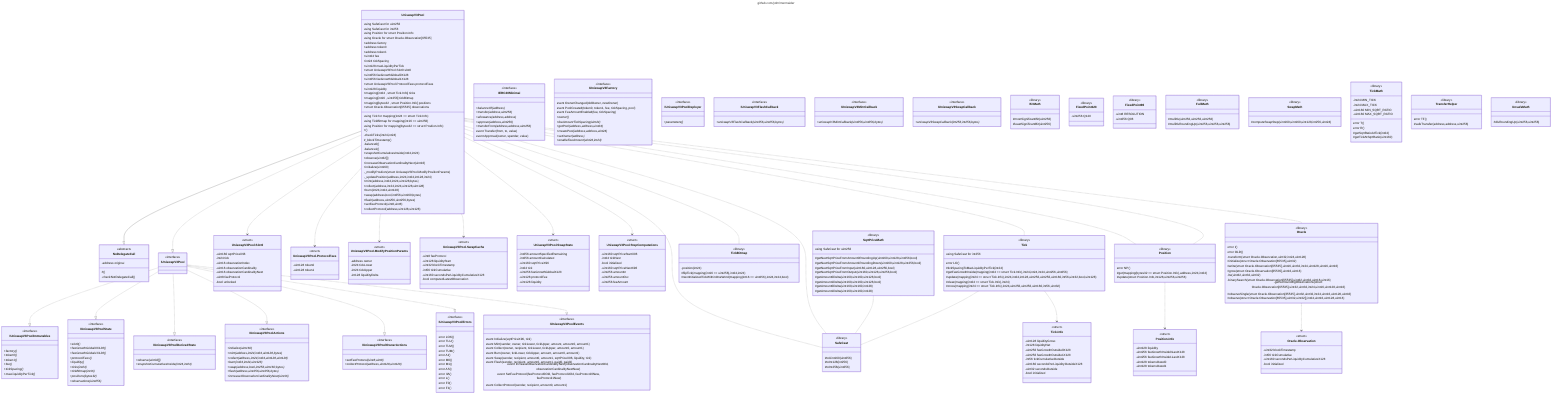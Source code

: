 ---
title: github.com/ydm/mermaider
---
classDiagram
class `NoDelegateCall` {
    <<abstract>>
    -address original
    #()
    -checkNotDelegateCall()
}
class `UniswapV3Pool` {
    using SafeCast for uint256
    using SafeCast for int256
    using Tick for mapping(int24 => struct Tick.Info)
    using TickBitmap for mapping(int16 => uint256)
    using Position for mapping(bytes32 => struct Position.Info)
    using Position for struct Position.Info
    using Oracle for struct Oracle.Observation[65535]
    +address factory
    +address token0
    +address token1
    +uint24 fee
    +int24 tickSpacing
    +uint128 maxLiquidityPerTick
    +struct UniswapV3Pool.Slot0 slot0
    +uint256 feeGrowthGlobal0X128
    +uint256 feeGrowthGlobal1X128
    +struct UniswapV3Pool.ProtocolFees protocolFees
    +uint128 liquidity
    +mapping[int24 , struct Tick.Info] ticks
    +mapping[int16 , uint256] tickBitmap
    +mapping[bytes32 , struct Position.Info] positions
    +struct Oracle.Observation[65535] observations
    +()
    -checkTicks(int24,int24)
    #_blockTimestamp()
    -balance0()
    -balance1()
    +snapshotCumulativesInside(int24,int24)
    +observe(uint32[])
    +increaseObservationCardinalityNext(uint16)
    +initialize(uint160)
    -_modifyPosition(struct UniswapV3Pool.ModifyPositionParams)
    -_updatePosition(address,int24,int24,int128,int24)
    +mint(address,int24,int24,uint128,bytes)
    +collect(address,int24,int24,uint128,uint128)
    +burn(int24,int24,uint128)
    +swap(address,bool,int256,uint160,bytes)
    +flash(address,uint256,uint256,bytes)
    +setFeeProtocol(uint8,uint8)
    +collectProtocol(address,uint128,uint128)
}
`UniswapV3Pool` ..|> `IUniswapV3Pool`
`UniswapV3Pool` --|> `NoDelegateCall`
`UniswapV3Pool` ..> `UniswapV3Pool.Slot0`
`UniswapV3Pool` ..> `UniswapV3Pool.ProtocolFees`
`UniswapV3Pool` ..> `UniswapV3Pool.ModifyPositionParams`
`UniswapV3Pool` ..> `UniswapV3Pool.SwapCache`
`UniswapV3Pool` ..> `UniswapV3Pool.SwapState`
`UniswapV3Pool` ..> `UniswapV3Pool.StepComputations`
`UniswapV3Pool` .. `SafeCast`
`UniswapV3Pool` .. `SafeCast`
`UniswapV3Pool` .. `Tick`
`UniswapV3Pool` .. `TickBitmap`
`UniswapV3Pool` .. `Position`
`UniswapV3Pool` .. `Position`
`UniswapV3Pool` .. `Oracle`
class `UniswapV3Pool.Slot0` {
    <<struct>>
    -uint160 sqrtPriceX96
    -int24 tick
    -uint16 observationIndex
    -uint16 observationCardinality
    -uint16 observationCardinalityNext
    -uint8 feeProtocol
    -bool unlocked
}
class `UniswapV3Pool.ProtocolFees` {
    <<struct>>
    -uint128 token0
    -uint128 token1
}
class `UniswapV3Pool.ModifyPositionParams` {
    <<struct>>
    -address owner
    -int24 tickLower
    -int24 tickUpper
    -int128 liquidityDelta
}
class `UniswapV3Pool.SwapCache` {
    <<struct>>
    -uint8 feeProtocol
    -uint128 liquidityStart
    -uint32 blockTimestamp
    -int56 tickCumulative
    -uint160 secondsPerLiquidityCumulativeX128
    -bool computedLatestObservation
}
class `UniswapV3Pool.SwapState` {
    <<struct>>
    -int256 amountSpecifiedRemaining
    -int256 amountCalculated
    -uint160 sqrtPriceX96
    -int24 tick
    -uint256 feeGrowthGlobalX128
    -uint128 protocolFee
    -uint128 liquidity
}
class `UniswapV3Pool.StepComputations` {
    <<struct>>
    -uint160 sqrtPriceStartX96
    -int24 tickNext
    -bool initialized
    -uint160 sqrtPriceNextX96
    -uint256 amountIn
    -uint256 amountOut
    -uint256 feeAmount
}
class `IERC20Minimal` {
    <<interface>>
    +balanceOf(address)*
    +transfer(address,uint256)*
    +allowance(address,address)*
    +approve(address,uint256)*
    +transferFrom(address,address,uint256)*
    event Transfer(from, to, value)
    event Approval(owner, spender, value)
}
class `IUniswapV3Factory` {
    <<interface>>
    event OwnerChanged(oldOwner, newOwner)
    event PoolCreated(token0, token1, fee, tickSpacing, pool)
    event FeeAmountEnabled(fee, tickSpacing)
    +owner()*
    +feeAmountTickSpacing(uint24)*
    +getPool(address,address,uint24)*
    +createPool(address,address,uint24)*
    +setOwner(address)*
    +enableFeeAmount(uint24,int24)*
}
class `IUniswapV3Pool` {
    <<interface>>
}
`IUniswapV3Pool` ..|> `IUniswapV3PoolImmutables`
`IUniswapV3Pool` ..|> `IUniswapV3PoolState`
`IUniswapV3Pool` ..|> `IUniswapV3PoolDerivedState`
`IUniswapV3Pool` ..|> `IUniswapV3PoolActions`
`IUniswapV3Pool` ..|> `IUniswapV3PoolOwnerActions`
`IUniswapV3Pool` ..|> `IUniswapV3PoolErrors`
`IUniswapV3Pool` ..|> `IUniswapV3PoolEvents`
class `IUniswapV3PoolDeployer` {
    <<interface>>
    +parameters()*
}
class `IUniswapV3FlashCallback` {
    <<interface>>
    +uniswapV3FlashCallback(uint256,uint256,bytes)*
}
class `IUniswapV3MintCallback` {
    <<interface>>
    +uniswapV3MintCallback(uint256,uint256,bytes)*
}
class `IUniswapV3SwapCallback` {
    <<interface>>
    +uniswapV3SwapCallback(int256,int256,bytes)*
}
class `IUniswapV3PoolActions` {
    <<interface>>
    +initialize(uint160)*
    +mint(address,int24,int24,uint128,bytes)*
    +collect(address,int24,int24,uint128,uint128)*
    +burn(int24,int24,uint128)*
    +swap(address,bool,int256,uint160,bytes)*
    +flash(address,uint256,uint256,bytes)*
    +increaseObservationCardinalityNext(uint16)*
}
class `IUniswapV3PoolDerivedState` {
    <<interface>>
    +observe(uint32[])*
    +snapshotCumulativesInside(int24,int24)*
}
class `IUniswapV3PoolErrors` {
    <<interface>>
    error LOK()
    error TLU()
    error TLM()
    error TUM()
    error AI()
    error M0()
    error M1()
    error AS()
    error IIA()
    error L()
    error F0()
    error F1()
}
class `IUniswapV3PoolEvents` {
    <<interface>>
    event Initialize(sqrtPriceX96, tick)
    event Mint(sender, owner, tickLower, tickUpper, amount, amount0, amount1)
    event Collect(owner, recipient, tickLower, tickUpper, amount0, amount1)
    event Burn(owner, tickLower, tickUpper, amount, amount0, amount1)
    event Swap(sender, recipient, amount0, amount1, sqrtPriceX96, liquidity, tick)
    event Flash(sender, recipient, amount0, amount1, paid0, paid1)
    event IncreaseObservationCardinalityNext(observationCardinalityNextOld, observationCardinalityNextNew)
    event SetFeeProtocol(feeProtocol0Old, feeProtocol1Old, feeProtocol0New, feeProtocol1New)
    event CollectProtocol(sender, recipient, amount0, amount1)
}
class `IUniswapV3PoolImmutables` {
    <<interface>>
    +factory()*
    +token0()*
    +token1()*
    +fee()*
    +tickSpacing()*
    +maxLiquidityPerTick()*
}
class `IUniswapV3PoolOwnerActions` {
    <<interface>>
    +setFeeProtocol(uint8,uint8)*
    +collectProtocol(address,uint128,uint128)*
}
class `IUniswapV3PoolState` {
    <<interface>>
    +slot0()*
    +feeGrowthGlobal0X128()*
    +feeGrowthGlobal1X128()*
    +protocolFees()*
    +liquidity()*
    +ticks(int24)*
    +tickBitmap(int16)*
    +positions(bytes32)*
    +observations(uint256)*
}
class `BitMath` {
    <<library>>
    #mostSignificantBit(uint256)
    #leastSignificantBit(uint256)
}
class `FixedPoint128` {
    <<library>>
    -uint256 Q128
}
class `FixedPoint96` {
    <<library>>
    -uint8 RESOLUTION
    -uint256 Q96
}
class `FullMath` {
    <<library>>
    #mulDiv(uint256,uint256,uint256)
    #mulDivRoundingUp(uint256,uint256,uint256)
}
class `Oracle` {
    <<library>>
    error I()
    error OLD()
    -transform(struct Oracle.Observation,uint32,int24,uint128)
    #initialize(struct Oracle.Observation[65535],uint32)
    #write(struct Oracle.Observation[65535],uint16,uint32,int24,uint128,uint16,uint16)
    #grow(struct Oracle.Observation[65535],uint16,uint16)
    -lte(uint32,uint32,uint32)
    -binarySearch(struct Oracle.Observation[65535],uint32,uint32,uint16,uint16)
    -getSurroundingObservations(struct Oracle.Observation[65535],uint32,uint32,int24,uint16,uint128,uint16)
    #observeSingle(struct Oracle.Observation[65535],uint32,uint32,int24,uint16,uint128,uint16)
    #observe(struct Oracle.Observation[65535],uint32,uint32[],int24,uint16,uint128,uint16)
}
`Oracle` ..> `Oracle.Observation`
class `Oracle.Observation` {
    <<struct>>
    -uint32 blockTimestamp
    -int56 tickCumulative
    -uint160 secondsPerLiquidityCumulativeX128
    -bool initialized
}
class `Position` {
    <<library>>
    error NP()
    #get(mapping(bytes32 => struct Position.Info),address,int24,int24)
    #update(struct Position.Info,int128,uint256,uint256)
}
`Position` ..> `Position.Info`
class `Position.Info` {
    <<struct>>
    -uint128 liquidity
    -uint256 feeGrowthInside0LastX128
    -uint256 feeGrowthInside1LastX128
    -uint128 tokensOwed0
    -uint128 tokensOwed1
}
class `SafeCast` {
    <<library>>
    #toUint160(uint256)
    #toInt128(int256)
    #toInt256(uint256)
}
class `SqrtPriceMath` {
    <<library>>
    using SafeCast for uint256
    #getNextSqrtPriceFromAmount0RoundingUp(uint160,uint128,uint256,bool)
    #getNextSqrtPriceFromAmount1RoundingDown(uint160,uint128,uint256,bool)
    #getNextSqrtPriceFromInput(uint160,uint128,uint256,bool)
    #getNextSqrtPriceFromOutput(uint160,uint128,uint256,bool)
    #getAmount0Delta(uint160,uint160,uint128,bool)
    #getAmount1Delta(uint160,uint160,uint128,bool)
    #getAmount0Delta(uint160,uint160,int128)
    #getAmount1Delta(uint160,uint160,int128)
}
`SqrtPriceMath` .. `SafeCast`
class `SwapMath` {
    <<library>>
    #computeSwapStep(uint160,uint160,uint128,int256,uint24)
}
class `Tick` {
    <<library>>
    error LO()
    using SafeCast for int256
    #tickSpacingToMaxLiquidityPerTick(int24)
    #getFeeGrowthInside(mapping(int24 => struct Tick.Info),int24,int24,int24,uint256,uint256)
    #update(mapping(int24 => struct Tick.Info),int24,int24,int128,uint256,uint256,uint160,int56,uint32,bool,uint128)
    #clear(mapping(int24 => struct Tick.Info),int24)
    #cross(mapping(int24 => struct Tick.Info),int24,uint256,uint256,uint160,int56,uint32)
}
`Tick` ..> `Tick.Info`
`Tick` .. `SafeCast`
class `Tick.Info` {
    <<struct>>
    -uint128 liquidityGross
    -int128 liquidityNet
    -uint256 feeGrowthOutside0X128
    -uint256 feeGrowthOutside1X128
    -int56 tickCumulativeOutside
    -uint160 secondsPerLiquidityOutsideX128
    -uint32 secondsOutside
    -bool initialized
}
class `TickBitmap` {
    <<library>>
    -position(int24)
    #flipTick(mapping(int16 => uint256),int24,int24)
    #nextInitializedTickWithinOneWord(mapping(int16 => uint256),int24,int24,bool)
}
class `TickMath` {
    <<library>>
    error T()
    error R()
    -int24 MIN_TICK
    -int24 MAX_TICK
    -uint160 MIN_SQRT_RATIO
    -uint160 MAX_SQRT_RATIO
    #getSqrtRatioAtTick(int24)
    #getTickAtSqrtRatio(uint160)
}
class `TransferHelper` {
    <<library>>
    error TF()
    #safeTransfer(address,address,uint256)
}
class `UnsafeMath` {
    <<library>>
    #divRoundingUp(uint256,uint256)
}